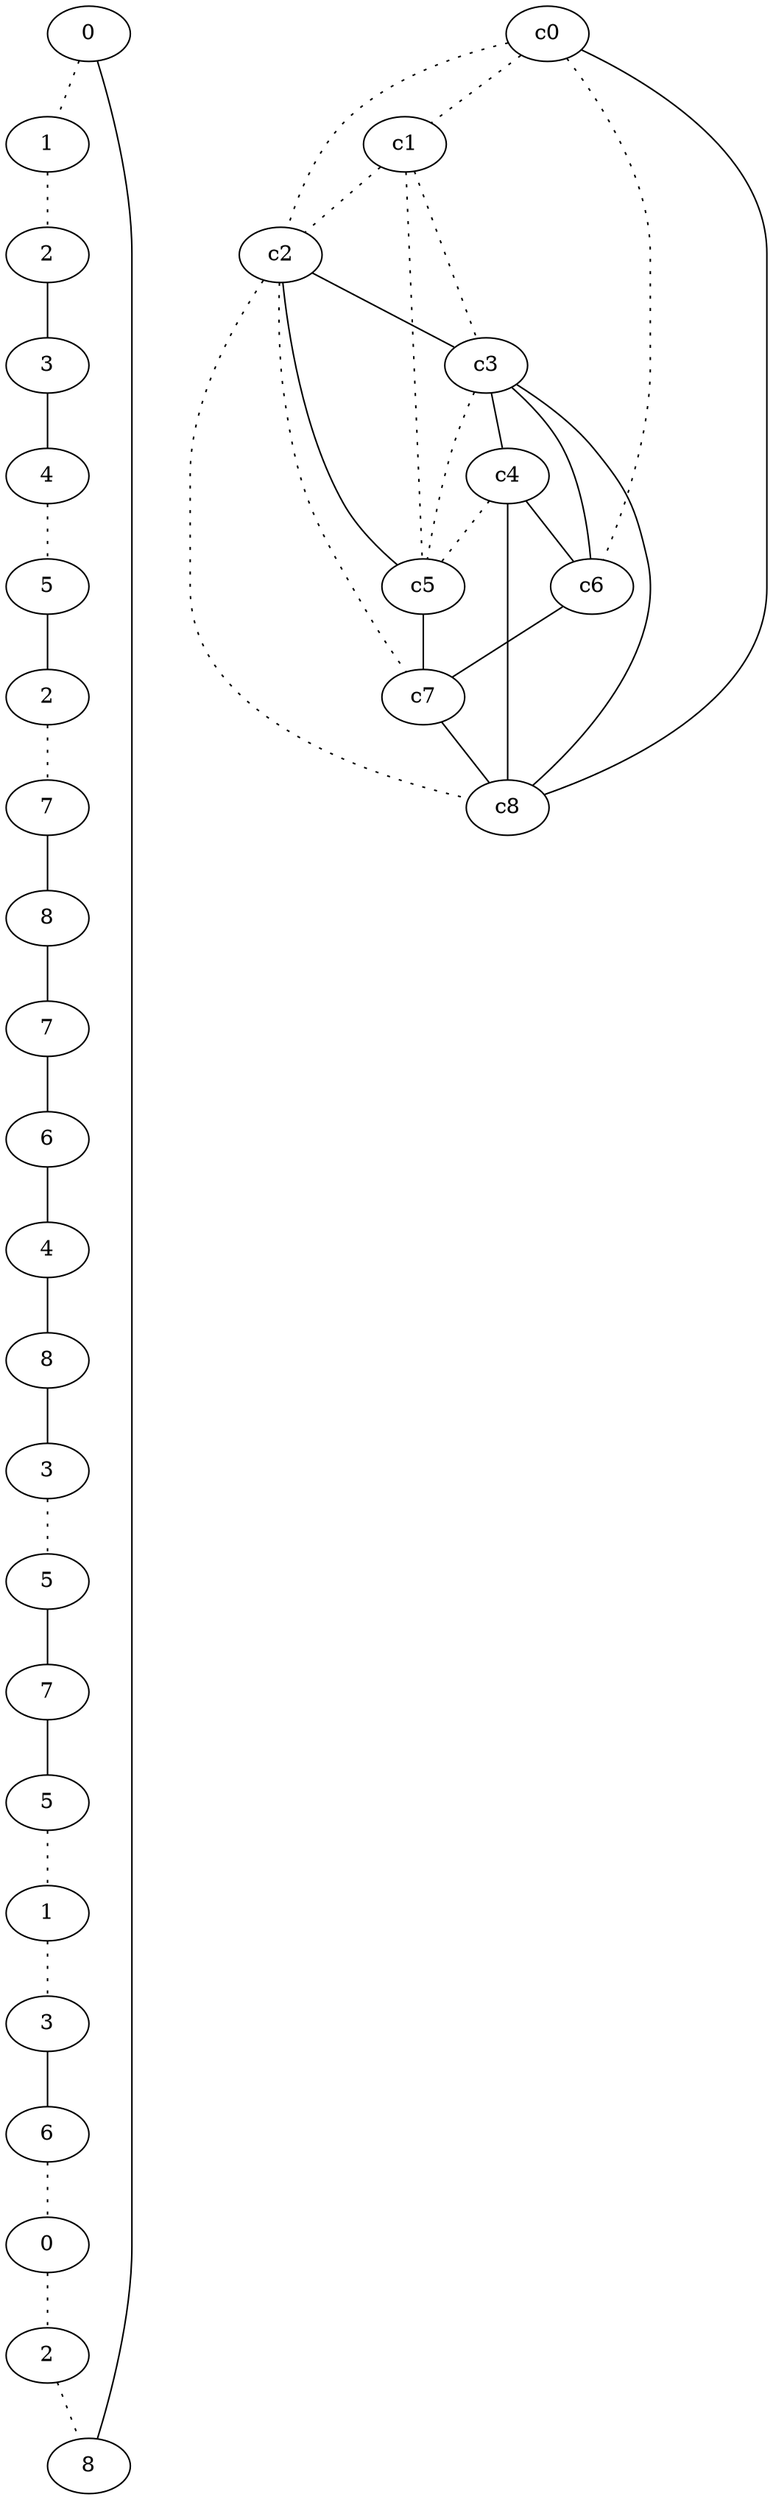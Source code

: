 graph {
a0[label=0];
a1[label=1];
a2[label=2];
a3[label=3];
a4[label=4];
a5[label=5];
a6[label=2];
a7[label=7];
a8[label=8];
a9[label=7];
a10[label=6];
a11[label=4];
a12[label=8];
a13[label=3];
a14[label=5];
a15[label=7];
a16[label=5];
a17[label=1];
a18[label=3];
a19[label=6];
a20[label=0];
a21[label=2];
a22[label=8];
a0 -- a1 [style=dotted];
a0 -- a22;
a1 -- a2 [style=dotted];
a2 -- a3;
a3 -- a4;
a4 -- a5 [style=dotted];
a5 -- a6;
a6 -- a7 [style=dotted];
a7 -- a8;
a8 -- a9;
a9 -- a10;
a10 -- a11;
a11 -- a12;
a12 -- a13;
a13 -- a14 [style=dotted];
a14 -- a15;
a15 -- a16;
a16 -- a17 [style=dotted];
a17 -- a18 [style=dotted];
a18 -- a19;
a19 -- a20 [style=dotted];
a20 -- a21 [style=dotted];
a21 -- a22 [style=dotted];
c0 -- c1 [style=dotted];
c0 -- c2 [style=dotted];
c0 -- c6 [style=dotted];
c0 -- c8;
c1 -- c2 [style=dotted];
c1 -- c3 [style=dotted];
c1 -- c5 [style=dotted];
c2 -- c3;
c2 -- c5;
c2 -- c7 [style=dotted];
c2 -- c8 [style=dotted];
c3 -- c4;
c3 -- c5 [style=dotted];
c3 -- c6;
c3 -- c8;
c4 -- c5 [style=dotted];
c4 -- c6;
c4 -- c8;
c5 -- c7;
c6 -- c7;
c7 -- c8;
}
